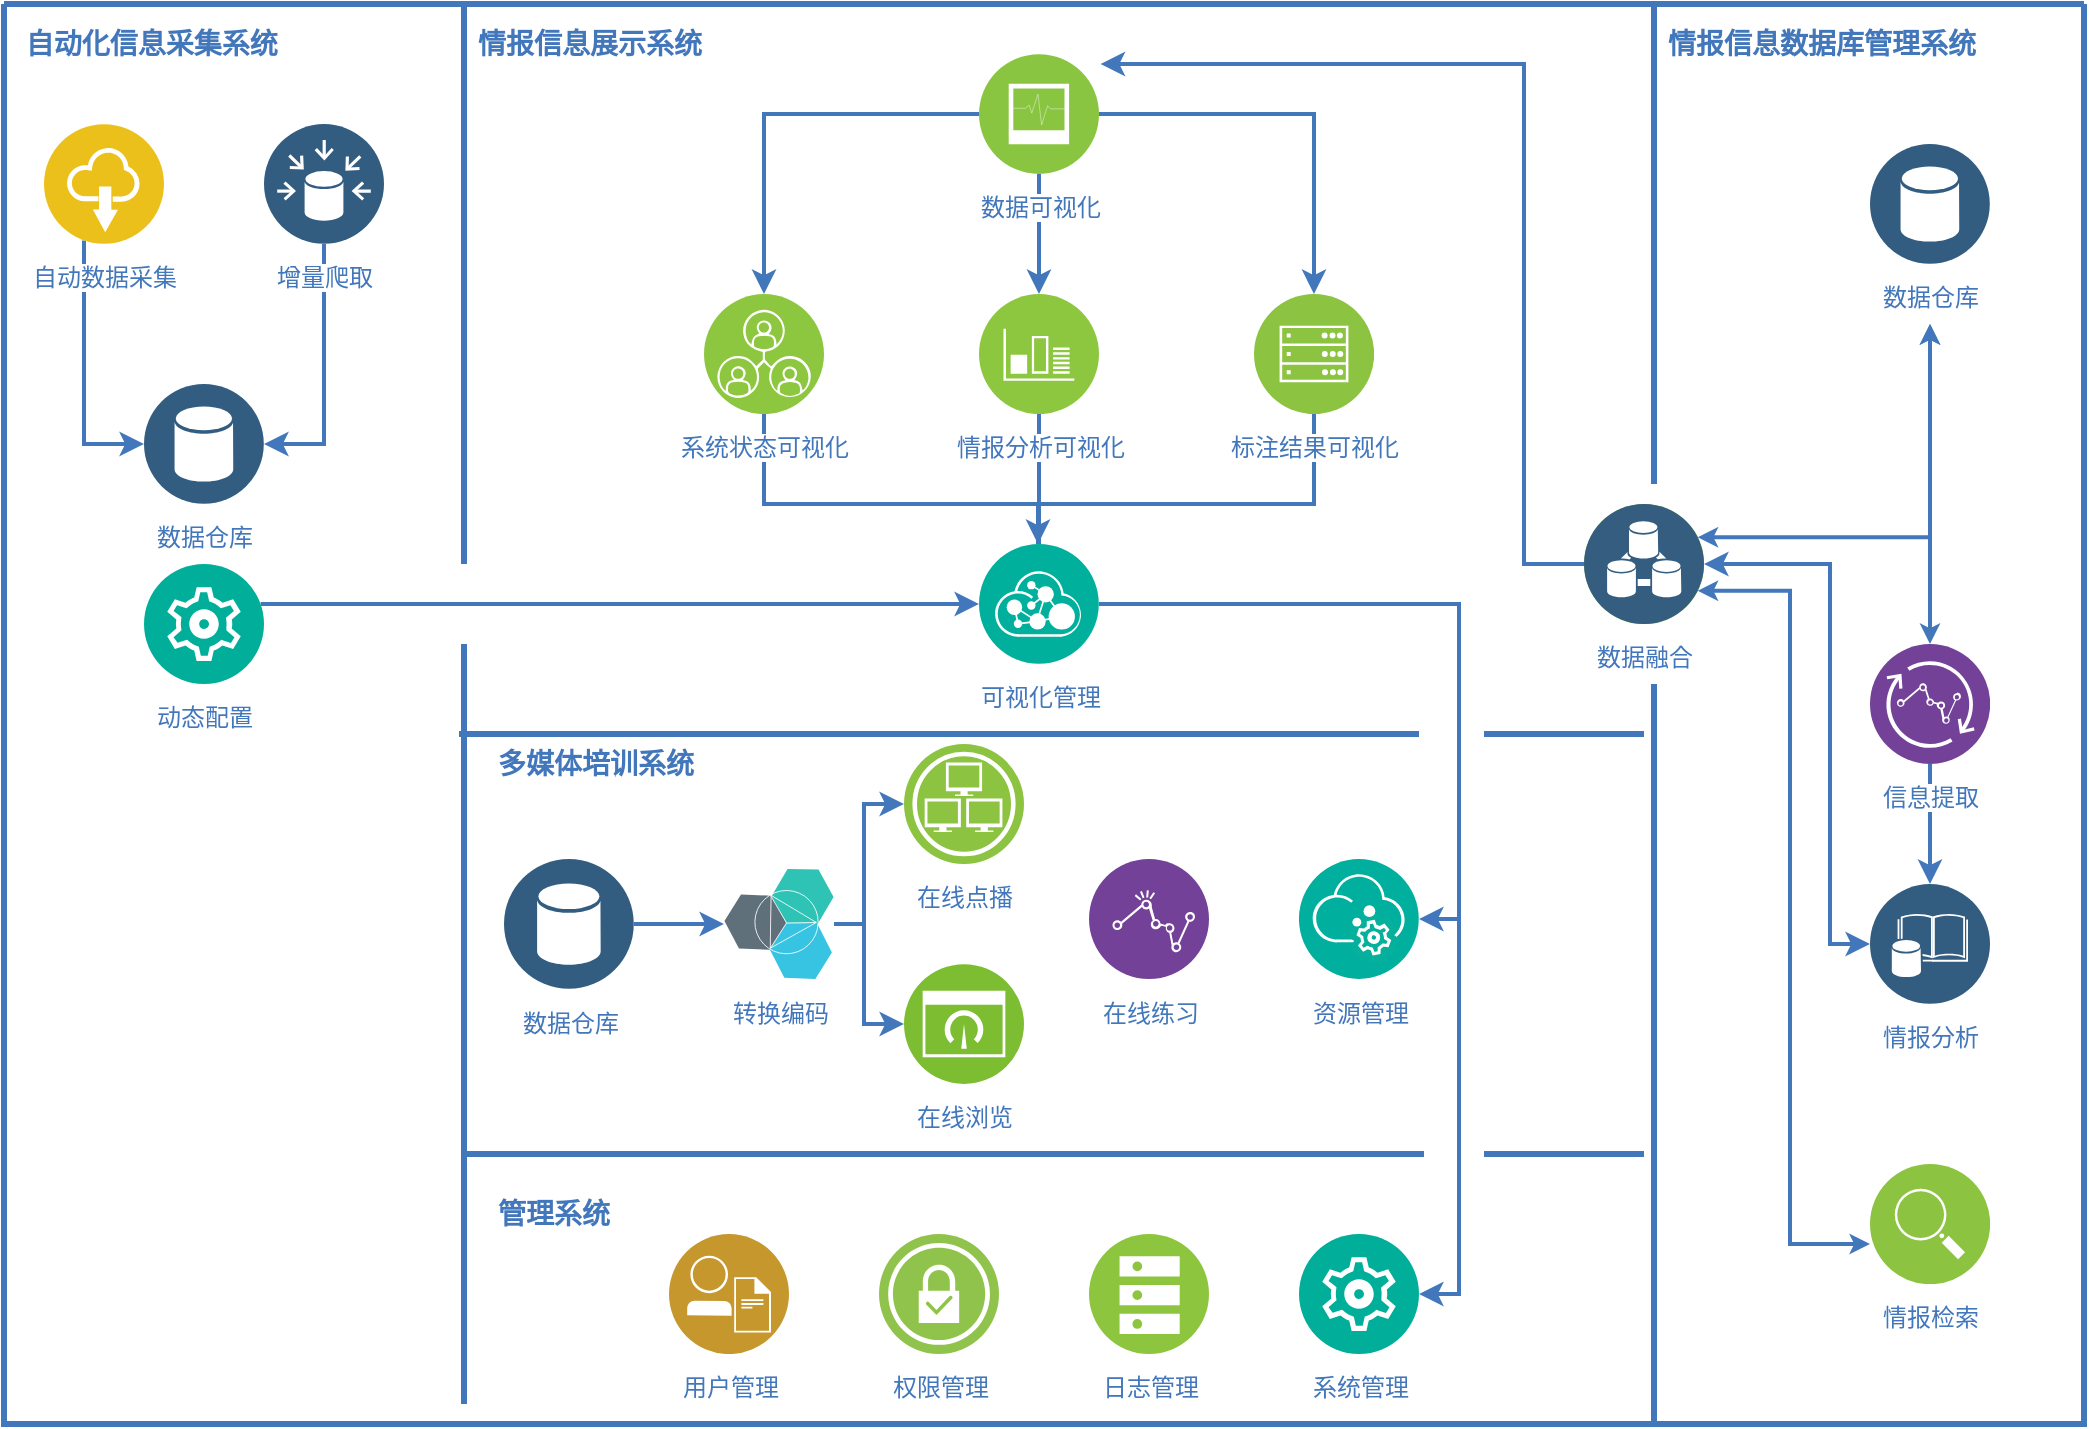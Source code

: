 <mxfile version="15.7.3" type="github">
  <diagram id="2f404044-711c-603c-8f00-f6bb4c023d3c" name="Page-1">
    <mxGraphModel dx="2652" dy="2424" grid="1" gridSize="10" guides="1" tooltips="1" connect="1" arrows="1" fold="1" page="1" pageScale="1" pageWidth="1169" pageHeight="827" background="none" math="0" shadow="0">
      <root>
        <mxCell id="0" />
        <mxCell id="1" parent="0" />
        <mxCell id="21" value="=" style="swimlane;shadow=0;strokeColor=#4277BB;fillColor=#ffffff;fontColor=none;align=right;startSize=0;collapsible=0;noLabel=1;strokeWidth=3;" parent="1" vertex="1">
          <mxGeometry y="-860" width="1040" height="710" as="geometry" />
        </mxCell>
        <mxCell id="33" style="edgeStyle=orthogonalEdgeStyle;rounded=0;html=1;labelBackgroundColor=#ffffff;jettySize=auto;orthogonalLoop=1;strokeColor=#4277BB;fontColor=#000000;startArrow=classic;strokeWidth=2;endSize=4;startSize=4;" parent="21" edge="1">
          <mxGeometry relative="1" as="geometry">
            <mxPoint x="963" y="160" as="sourcePoint" />
            <mxPoint x="963" y="320" as="targetPoint" />
          </mxGeometry>
        </mxCell>
        <mxCell id="34" style="edgeStyle=orthogonalEdgeStyle;rounded=0;html=1;entryX=1;entryY=0.25;labelBackgroundColor=#ffffff;jettySize=auto;orthogonalLoop=1;strokeColor=#4277BB;fontColor=#000000;startArrow=classic;strokeWidth=2;endSize=4;startSize=4;" parent="21" target="13" edge="1">
          <mxGeometry relative="1" as="geometry">
            <mxPoint x="859.706" y="266.824" as="targetPoint" />
            <Array as="points">
              <mxPoint x="963" y="267" />
            </Array>
            <mxPoint x="963" y="160" as="sourcePoint" />
          </mxGeometry>
        </mxCell>
        <mxCell id="35" style="edgeStyle=orthogonalEdgeStyle;rounded=0;html=1;entryX=1;entryY=0.5;labelBackgroundColor=#ffffff;jettySize=auto;orthogonalLoop=1;strokeColor=#4277BB;fontColor=#000000;strokeWidth=2;startArrow=classic;startFill=1;" parent="21" source="16" target="13" edge="1">
          <mxGeometry relative="1" as="geometry">
            <mxPoint x="863.235" y="279.765" as="targetPoint" />
            <Array as="points">
              <mxPoint x="913" y="470" />
              <mxPoint x="913" y="280" />
            </Array>
          </mxGeometry>
        </mxCell>
        <mxCell id="36" style="edgeStyle=orthogonalEdgeStyle;rounded=0;html=1;entryX=1;entryY=0.75;labelBackgroundColor=#ffffff;jettySize=auto;orthogonalLoop=1;strokeColor=#4277BB;fontColor=#000000;strokeWidth=2;endSize=4;startSize=4;startArrow=classic;startFill=1;" parent="21" target="13" edge="1">
          <mxGeometry relative="1" as="geometry">
            <mxPoint x="859.706" y="292.706" as="targetPoint" />
            <Array as="points">
              <mxPoint x="893" y="620" />
              <mxPoint x="893" y="293" />
            </Array>
            <mxPoint x="933" y="620" as="sourcePoint" />
          </mxGeometry>
        </mxCell>
        <mxCell id="bnxL9E-WsQVXFqcWTY_E-65" value="" style="edgeStyle=orthogonalEdgeStyle;rounded=0;orthogonalLoop=1;jettySize=auto;html=1;strokeColor=#4277BB;strokeWidth=2;" edge="1" parent="21" source="3" target="bnxL9E-WsQVXFqcWTY_E-72">
          <mxGeometry relative="1" as="geometry">
            <Array as="points">
              <mxPoint x="40" y="220" />
            </Array>
          </mxGeometry>
        </mxCell>
        <mxCell id="3" value="自动数据采集" style="aspect=fixed;perimeter=ellipsePerimeter;html=1;align=center;shadow=0;dashed=0;image;image=img/lib/ibm/applications/saas_applications.svg;strokeColor=#FF0000;fillColor=#FFFF66;gradientColor=none;fontColor=#4277BB;labelBackgroundColor=#ffffff;spacingTop=3;" parent="21" vertex="1">
          <mxGeometry x="20" y="60" width="60" height="60" as="geometry" />
        </mxCell>
        <mxCell id="bnxL9E-WsQVXFqcWTY_E-84" value="" style="edgeStyle=orthogonalEdgeStyle;rounded=0;orthogonalLoop=1;jettySize=auto;html=1;strokeWidth=2;strokeColor=#4277BB;" edge="1" parent="21" source="4" target="bnxL9E-WsQVXFqcWTY_E-72">
          <mxGeometry relative="1" as="geometry">
            <Array as="points">
              <mxPoint x="160" y="220" />
            </Array>
          </mxGeometry>
        </mxCell>
        <mxCell id="4" value="增量爬取" style="aspect=fixed;perimeter=ellipsePerimeter;html=1;align=center;shadow=0;dashed=0;image;image=img/lib/ibm/data/data_sources.svg;strokeColor=#FF0000;fillColor=#FFFF66;gradientColor=none;fontColor=#4277BB;labelBackgroundColor=#ffffff;spacingTop=3;" parent="21" vertex="1">
          <mxGeometry x="130" y="60" width="60" height="60" as="geometry" />
        </mxCell>
        <mxCell id="bnxL9E-WsQVXFqcWTY_E-197" style="edgeStyle=orthogonalEdgeStyle;rounded=0;orthogonalLoop=1;jettySize=auto;html=1;entryX=1;entryY=0.5;entryDx=0;entryDy=0;startArrow=none;startFill=0;strokeColor=#4277BB;strokeWidth=2;" edge="1" parent="21" source="6" target="bnxL9E-WsQVXFqcWTY_E-178">
          <mxGeometry relative="1" as="geometry" />
        </mxCell>
        <mxCell id="bnxL9E-WsQVXFqcWTY_E-198" style="edgeStyle=orthogonalEdgeStyle;rounded=0;orthogonalLoop=1;jettySize=auto;html=1;entryX=1;entryY=0.5;entryDx=0;entryDy=0;startArrow=none;startFill=0;strokeColor=#4277BB;strokeWidth=2;" edge="1" parent="21" source="6" target="bnxL9E-WsQVXFqcWTY_E-143">
          <mxGeometry relative="1" as="geometry" />
        </mxCell>
        <mxCell id="6" value="可视化管理" style="aspect=fixed;perimeter=ellipsePerimeter;html=1;align=center;shadow=0;dashed=0;image;image=img/lib/ibm/management/api_management.svg;strokeColor=#FF0000;fillColor=#FFFF66;gradientColor=none;fontColor=#4277BB;labelBackgroundColor=#ffffff;spacingTop=3;" parent="21" vertex="1">
          <mxGeometry x="487.5" y="270" width="60" height="60" as="geometry" />
        </mxCell>
        <mxCell id="bnxL9E-WsQVXFqcWTY_E-161" value="" style="edgeStyle=orthogonalEdgeStyle;rounded=0;orthogonalLoop=1;jettySize=auto;html=1;strokeColor=#4277BB;strokeWidth=2;" edge="1" parent="21" source="9" target="bnxL9E-WsQVXFqcWTY_E-158">
          <mxGeometry relative="1" as="geometry" />
        </mxCell>
        <mxCell id="9" value="数据仓库" style="aspect=fixed;perimeter=ellipsePerimeter;html=1;align=center;shadow=0;dashed=0;image;image=img/lib/ibm/data/data_services.svg;strokeColor=#FF0000;fillColor=#FFFF66;gradientColor=none;fontColor=#4277BB;labelBackgroundColor=#ffffff;spacingTop=3;" parent="21" vertex="1">
          <mxGeometry x="250" y="427.5" width="65" height="65" as="geometry" />
        </mxCell>
        <mxCell id="10" value="在线练习" style="aspect=fixed;perimeter=ellipsePerimeter;html=1;align=center;shadow=0;dashed=0;image;image=img/lib/ibm/analytics/analytics.svg;strokeColor=#FF0000;fillColor=#FFFF66;gradientColor=none;fontColor=#4277BB;labelBackgroundColor=#ffffff;spacingTop=3;" parent="21" vertex="1">
          <mxGeometry x="542.5" y="427.5" width="60" height="60" as="geometry" />
        </mxCell>
        <mxCell id="bnxL9E-WsQVXFqcWTY_E-159" style="edgeStyle=orthogonalEdgeStyle;rounded=0;orthogonalLoop=1;jettySize=auto;html=1;strokeColor=#4277BB;strokeWidth=2;" edge="1" parent="21" source="11" target="16">
          <mxGeometry relative="1" as="geometry" />
        </mxCell>
        <mxCell id="11" value="信息提取" style="aspect=fixed;perimeter=ellipsePerimeter;html=1;align=center;shadow=0;dashed=0;image;image=img/lib/ibm/analytics/streaming_computing.svg;strokeColor=#FF0000;fillColor=#FFFF66;gradientColor=none;fontColor=#4277BB;labelBackgroundColor=#ffffff;spacingTop=3;" parent="21" vertex="1">
          <mxGeometry x="933" y="320" width="60" height="60" as="geometry" />
        </mxCell>
        <mxCell id="13" value="数据融合" style="aspect=fixed;perimeter=ellipsePerimeter;html=1;align=center;shadow=0;dashed=0;image;image=img/lib/ibm/infrastructure/transformation_connectivity.svg;strokeColor=#FF0000;fillColor=#FFFF66;gradientColor=none;fontColor=#4277BB;labelBackgroundColor=#ffffff;spacingTop=3;" parent="21" vertex="1">
          <mxGeometry x="790" y="250" width="60" height="60" as="geometry" />
        </mxCell>
        <mxCell id="16" value="情报分析" style="aspect=fixed;perimeter=ellipsePerimeter;html=1;align=center;shadow=0;dashed=0;image;image=img/lib/ibm/data/enterprise_data.svg;strokeColor=#FF0000;fillColor=#FFFF66;gradientColor=none;fontColor=#4277BB;labelBackgroundColor=#ffffff;spacingTop=3;" parent="21" vertex="1">
          <mxGeometry x="933" y="440" width="60" height="60" as="geometry" />
        </mxCell>
        <mxCell id="22" value="&amp;nbsp;自动化信息采集系统" style="text;html=1;align=left;verticalAlign=middle;fontColor=#4277BB;shadow=0;dashed=0;strokeColor=none;fillColor=none;labelBackgroundColor=none;fontStyle=1;fontSize=14;spacingLeft=5;" parent="21" vertex="1">
          <mxGeometry y="10" width="150" height="20" as="geometry" />
        </mxCell>
        <mxCell id="43" value="" style="line;strokeWidth=3;direction=south;html=1;shadow=0;labelBackgroundColor=none;fillColor=none;gradientColor=none;fontSize=12;fontColor=#4277BB;align=right;strokeColor=#4277BB;" parent="21" vertex="1">
          <mxGeometry x="225" width="10" height="280" as="geometry" />
        </mxCell>
        <mxCell id="44" value="" style="line;strokeWidth=3;direction=south;html=1;shadow=0;labelBackgroundColor=none;fillColor=none;gradientColor=none;fontSize=12;fontColor=#4277BB;align=right;strokeColor=#4277BB;" parent="21" vertex="1">
          <mxGeometry x="225" y="320" width="10" height="380" as="geometry" />
        </mxCell>
        <mxCell id="46" value="" style="line;strokeWidth=3;direction=south;html=1;shadow=0;labelBackgroundColor=none;fillColor=none;gradientColor=none;fontSize=12;fontColor=#4277BB;align=right;strokeColor=#4277BB;" parent="21" vertex="1">
          <mxGeometry x="820" y="340" width="10" height="370" as="geometry" />
        </mxCell>
        <mxCell id="47" value="" style="line;strokeWidth=3;direction=south;html=1;shadow=0;labelBackgroundColor=none;fillColor=none;gradientColor=none;fontSize=12;fontColor=#4277BB;align=right;strokeColor=#4277BB;" parent="21" vertex="1">
          <mxGeometry x="820" width="10" height="240" as="geometry" />
        </mxCell>
        <mxCell id="48" value="情报信息展示系统" style="text;html=1;align=left;verticalAlign=middle;fontColor=#4277BB;shadow=0;dashed=0;strokeColor=none;fillColor=none;labelBackgroundColor=none;fontStyle=1;fontSize=14;spacingLeft=5;" parent="21" vertex="1">
          <mxGeometry x="230" y="10" width="150" height="20" as="geometry" />
        </mxCell>
        <mxCell id="49" value="情报信息数据库管理系统" style="text;html=1;align=left;verticalAlign=middle;fontColor=#4277BB;shadow=0;dashed=0;strokeColor=none;fillColor=none;labelBackgroundColor=none;fontStyle=1;fontSize=14;spacingLeft=5;" parent="21" vertex="1">
          <mxGeometry x="825" y="10" width="185" height="20" as="geometry" />
        </mxCell>
        <mxCell id="bnxL9E-WsQVXFqcWTY_E-205" value="" style="edgeStyle=orthogonalEdgeStyle;rounded=0;orthogonalLoop=1;jettySize=auto;html=1;startArrow=none;startFill=0;endArrow=classic;endFill=1;strokeColor=#4277BB;strokeWidth=2;entryX=0;entryY=0.5;entryDx=0;entryDy=0;" edge="1" parent="21" source="bnxL9E-WsQVXFqcWTY_E-68" target="6">
          <mxGeometry relative="1" as="geometry">
            <Array as="points">
              <mxPoint x="200" y="300" />
              <mxPoint x="200" y="300" />
            </Array>
          </mxGeometry>
        </mxCell>
        <mxCell id="bnxL9E-WsQVXFqcWTY_E-68" value="动态配置" style="aspect=fixed;perimeter=ellipsePerimeter;html=1;align=center;shadow=0;dashed=0;fontColor=#4277BB;labelBackgroundColor=#ffffff;fontSize=12;spacingTop=3;image;image=img/lib/ibm/management/cluster_management.svg;" vertex="1" parent="21">
          <mxGeometry x="70" y="280" width="60" height="60" as="geometry" />
        </mxCell>
        <mxCell id="bnxL9E-WsQVXFqcWTY_E-70" value="在线浏览" style="aspect=fixed;perimeter=ellipsePerimeter;html=1;align=center;shadow=0;dashed=0;fontColor=#4277BB;labelBackgroundColor=#ffffff;fontSize=12;spacingTop=3;image;image=img/lib/ibm/infrastructure/dashboard.svg;" vertex="1" parent="21">
          <mxGeometry x="450" y="480" width="60" height="60" as="geometry" />
        </mxCell>
        <mxCell id="bnxL9E-WsQVXFqcWTY_E-71" value="在线点播" style="aspect=fixed;perimeter=ellipsePerimeter;html=1;align=center;shadow=0;dashed=0;fontColor=#4277BB;labelBackgroundColor=#ffffff;fontSize=12;spacingTop=3;image;image=img/lib/ibm/infrastructure/infrastructure_services.svg;" vertex="1" parent="21">
          <mxGeometry x="450" y="370" width="60" height="60" as="geometry" />
        </mxCell>
        <mxCell id="bnxL9E-WsQVXFqcWTY_E-72" value="数据仓库" style="aspect=fixed;perimeter=ellipsePerimeter;html=1;align=center;shadow=0;dashed=0;image;image=img/lib/ibm/data/data_services.svg;strokeColor=#FF0000;fillColor=#FFFF66;gradientColor=none;fontColor=#4277BB;labelBackgroundColor=#ffffff;spacingTop=3;" vertex="1" parent="21">
          <mxGeometry x="70" y="190" width="60" height="60" as="geometry" />
        </mxCell>
        <mxCell id="bnxL9E-WsQVXFqcWTY_E-74" value="数据仓库" style="aspect=fixed;perimeter=ellipsePerimeter;html=1;align=center;shadow=0;dashed=0;image;image=img/lib/ibm/data/data_services.svg;strokeColor=#FF0000;fillColor=#FFFF66;gradientColor=none;fontColor=#4277BB;labelBackgroundColor=#ffffff;spacingTop=3;" vertex="1" parent="21">
          <mxGeometry x="933" y="70" width="60" height="60" as="geometry" />
        </mxCell>
        <mxCell id="bnxL9E-WsQVXFqcWTY_E-202" value="" style="edgeStyle=orthogonalEdgeStyle;rounded=0;orthogonalLoop=1;jettySize=auto;html=1;startArrow=none;startFill=0;endArrow=none;endFill=0;strokeColor=#4277BB;strokeWidth=2;" edge="1" parent="21" source="bnxL9E-WsQVXFqcWTY_E-80" target="6">
          <mxGeometry relative="1" as="geometry" />
        </mxCell>
        <mxCell id="bnxL9E-WsQVXFqcWTY_E-80" value="情报分析可视化" style="aspect=fixed;perimeter=ellipsePerimeter;html=1;align=center;shadow=0;dashed=0;fontColor=#4277BB;labelBackgroundColor=#ffffff;fontSize=12;spacingTop=3;image;image=img/lib/ibm/infrastructure/monitoring_logging.svg;" vertex="1" parent="21">
          <mxGeometry x="487.5" y="145" width="60" height="60" as="geometry" />
        </mxCell>
        <mxCell id="bnxL9E-WsQVXFqcWTY_E-201" style="edgeStyle=orthogonalEdgeStyle;rounded=0;orthogonalLoop=1;jettySize=auto;html=1;startArrow=none;startFill=0;endArrow=classic;endFill=1;strokeColor=#4277BB;strokeWidth=2;" edge="1" parent="21" source="bnxL9E-WsQVXFqcWTY_E-81" target="6">
          <mxGeometry relative="1" as="geometry">
            <Array as="points">
              <mxPoint x="380" y="250" />
              <mxPoint x="517" y="250" />
            </Array>
          </mxGeometry>
        </mxCell>
        <mxCell id="bnxL9E-WsQVXFqcWTY_E-81" value="系统状态可视化" style="aspect=fixed;perimeter=ellipsePerimeter;html=1;align=center;shadow=0;dashed=0;fontColor=#4277BB;labelBackgroundColor=#ffffff;fontSize=12;spacingTop=3;image;image=img/lib/ibm/infrastructure/peer_services.svg;sketch=0;" vertex="1" parent="21">
          <mxGeometry x="350" y="145" width="60" height="60" as="geometry" />
        </mxCell>
        <mxCell id="bnxL9E-WsQVXFqcWTY_E-143" value="系统管理" style="aspect=fixed;perimeter=ellipsePerimeter;html=1;align=center;shadow=0;dashed=0;fontColor=#4277BB;labelBackgroundColor=#ffffff;fontSize=12;spacingTop=3;image;image=img/lib/ibm/management/cluster_management.svg;" vertex="1" parent="21">
          <mxGeometry x="647.5" y="615" width="60" height="60" as="geometry" />
        </mxCell>
        <mxCell id="bnxL9E-WsQVXFqcWTY_E-150" value="用户管理" style="aspect=fixed;perimeter=ellipsePerimeter;html=1;align=center;shadow=0;dashed=0;fontColor=#4277BB;labelBackgroundColor=#ffffff;fontSize=12;spacingTop=3;image;image=img/lib/ibm/users/integrated_digital_experiences.svg;" vertex="1" parent="21">
          <mxGeometry x="332.5" y="615" width="60" height="60" as="geometry" />
        </mxCell>
        <mxCell id="bnxL9E-WsQVXFqcWTY_E-151" value="权限管理" style="aspect=fixed;perimeter=ellipsePerimeter;html=1;align=center;shadow=0;dashed=0;fontColor=#4277BB;labelBackgroundColor=#ffffff;fontSize=12;spacingTop=3;image;image=img/lib/ibm/vpc/VPNGateway.svg;" vertex="1" parent="21">
          <mxGeometry x="437.5" y="615" width="60" height="60" as="geometry" />
        </mxCell>
        <mxCell id="bnxL9E-WsQVXFqcWTY_E-152" value="日志管理" style="aspect=fixed;perimeter=ellipsePerimeter;html=1;align=center;shadow=0;dashed=0;fontColor=#4277BB;labelBackgroundColor=#ffffff;fontSize=12;spacingTop=3;image;image=img/lib/ibm/vpc/BareMetalServer.svg;" vertex="1" parent="21">
          <mxGeometry x="542.5" y="615" width="60" height="60" as="geometry" />
        </mxCell>
        <mxCell id="bnxL9E-WsQVXFqcWTY_E-153" value="多媒体培训系统" style="text;html=1;align=left;verticalAlign=middle;fontColor=#4277BB;shadow=0;dashed=0;strokeColor=none;fillColor=none;labelBackgroundColor=none;fontStyle=1;fontSize=14;spacingLeft=5;" vertex="1" parent="21">
          <mxGeometry x="240" y="370" width="150" height="20" as="geometry" />
        </mxCell>
        <mxCell id="bnxL9E-WsQVXFqcWTY_E-154" value="管理系统" style="text;html=1;align=left;verticalAlign=middle;fontColor=#4277BB;shadow=0;dashed=0;strokeColor=none;fillColor=none;labelBackgroundColor=none;fontStyle=1;fontSize=14;spacingLeft=5;" vertex="1" parent="21">
          <mxGeometry x="240" y="595" width="150" height="20" as="geometry" />
        </mxCell>
        <mxCell id="bnxL9E-WsQVXFqcWTY_E-162" value="" style="edgeStyle=orthogonalEdgeStyle;rounded=0;orthogonalLoop=1;jettySize=auto;html=1;strokeColor=#4277BB;strokeWidth=2;" edge="1" parent="21" source="bnxL9E-WsQVXFqcWTY_E-158" target="bnxL9E-WsQVXFqcWTY_E-71">
          <mxGeometry relative="1" as="geometry">
            <Array as="points">
              <mxPoint x="430" y="460" />
              <mxPoint x="430" y="400" />
            </Array>
          </mxGeometry>
        </mxCell>
        <mxCell id="bnxL9E-WsQVXFqcWTY_E-163" value="" style="edgeStyle=orthogonalEdgeStyle;rounded=0;orthogonalLoop=1;jettySize=auto;html=1;strokeColor=#4277BB;strokeWidth=2;" edge="1" parent="21" source="bnxL9E-WsQVXFqcWTY_E-158" target="bnxL9E-WsQVXFqcWTY_E-70">
          <mxGeometry relative="1" as="geometry">
            <Array as="points">
              <mxPoint x="430" y="460" />
              <mxPoint x="430" y="510" />
            </Array>
          </mxGeometry>
        </mxCell>
        <mxCell id="bnxL9E-WsQVXFqcWTY_E-158" value="转换编码" style="aspect=fixed;perimeter=ellipsePerimeter;html=1;align=center;shadow=0;dashed=0;fontColor=#4277BB;labelBackgroundColor=#ffffff;fontSize=12;spacingTop=3;image;image=img/lib/ibm/miscellaneous/bluemix.svg;strokeColor=#3333FF;strokeWidth=3;" vertex="1" parent="21">
          <mxGeometry x="360" y="432.5" width="55" height="55" as="geometry" />
        </mxCell>
        <mxCell id="bnxL9E-WsQVXFqcWTY_E-160" value="" style="aspect=fixed;perimeter=ellipsePerimeter;html=1;align=center;shadow=0;dashed=0;fontColor=#4277BB;labelBackgroundColor=#ffffff;fontSize=12;spacingTop=3;image;image=img/lib/ibm/data/device_registry.svg;strokeColor=#3333FF;strokeWidth=3;" vertex="1" parent="21">
          <mxGeometry x="790" y="250" width="60" height="60" as="geometry" />
        </mxCell>
        <mxCell id="bnxL9E-WsQVXFqcWTY_E-173" value="情报检索" style="aspect=fixed;perimeter=ellipsePerimeter;html=1;align=center;shadow=0;dashed=0;fontColor=#4277BB;labelBackgroundColor=#ffffff;fontSize=12;spacingTop=3;image;image=img/lib/ibm/infrastructure/service_discovery_configuration.svg;sketch=0;strokeColor=#3333FF;strokeWidth=3;" vertex="1" parent="21">
          <mxGeometry x="933" y="580" width="60" height="60" as="geometry" />
        </mxCell>
        <mxCell id="bnxL9E-WsQVXFqcWTY_E-178" value="资源管理" style="aspect=fixed;perimeter=ellipsePerimeter;html=1;align=center;shadow=0;dashed=0;fontColor=#4277BB;labelBackgroundColor=#ffffff;fontSize=12;spacingTop=3;image;image=img/lib/ibm/management/data_services.svg;sketch=0;strokeColor=#3333FF;strokeWidth=3;" vertex="1" parent="21">
          <mxGeometry x="647.5" y="427.5" width="60" height="60" as="geometry" />
        </mxCell>
        <mxCell id="bnxL9E-WsQVXFqcWTY_E-204" style="edgeStyle=orthogonalEdgeStyle;rounded=0;orthogonalLoop=1;jettySize=auto;html=1;startArrow=none;startFill=0;endArrow=none;endFill=0;strokeColor=#4277BB;strokeWidth=2;" edge="1" parent="21" source="bnxL9E-WsQVXFqcWTY_E-180" target="6">
          <mxGeometry relative="1" as="geometry">
            <Array as="points">
              <mxPoint x="655" y="250" />
              <mxPoint x="517" y="250" />
            </Array>
          </mxGeometry>
        </mxCell>
        <mxCell id="bnxL9E-WsQVXFqcWTY_E-180" value="标注结果可视化" style="aspect=fixed;perimeter=ellipsePerimeter;html=1;align=center;shadow=0;dashed=0;fontColor=#4277BB;labelBackgroundColor=#ffffff;fontSize=12;spacingTop=3;image;image=img/lib/ibm/infrastructure/mobile_backend.svg;sketch=0;strokeColor=#3333FF;strokeWidth=3;" vertex="1" parent="21">
          <mxGeometry x="625" y="145" width="60" height="60" as="geometry" />
        </mxCell>
        <mxCell id="bnxL9E-WsQVXFqcWTY_E-187" value="" style="edgeStyle=orthogonalEdgeStyle;rounded=0;orthogonalLoop=1;jettySize=auto;html=1;startArrow=none;startFill=0;strokeColor=#4277BB;strokeWidth=2;entryX=0.5;entryY=0;entryDx=0;entryDy=0;" edge="1" parent="21" source="bnxL9E-WsQVXFqcWTY_E-185" target="bnxL9E-WsQVXFqcWTY_E-81">
          <mxGeometry relative="1" as="geometry" />
        </mxCell>
        <mxCell id="bnxL9E-WsQVXFqcWTY_E-189" value="" style="edgeStyle=orthogonalEdgeStyle;rounded=0;orthogonalLoop=1;jettySize=auto;html=1;startArrow=none;startFill=0;strokeColor=#4277BB;strokeWidth=2;entryX=0.5;entryY=0;entryDx=0;entryDy=0;" edge="1" parent="21" source="bnxL9E-WsQVXFqcWTY_E-185" target="bnxL9E-WsQVXFqcWTY_E-180">
          <mxGeometry relative="1" as="geometry">
            <mxPoint x="660.0" y="90" as="targetPoint" />
          </mxGeometry>
        </mxCell>
        <mxCell id="bnxL9E-WsQVXFqcWTY_E-190" value="" style="edgeStyle=orthogonalEdgeStyle;rounded=0;orthogonalLoop=1;jettySize=auto;html=1;startArrow=none;startFill=0;strokeColor=#4277BB;strokeWidth=2;" edge="1" parent="21" source="bnxL9E-WsQVXFqcWTY_E-185" target="bnxL9E-WsQVXFqcWTY_E-80">
          <mxGeometry relative="1" as="geometry" />
        </mxCell>
        <mxCell id="bnxL9E-WsQVXFqcWTY_E-185" value="数据可视化" style="aspect=fixed;perimeter=ellipsePerimeter;html=1;align=center;shadow=0;dashed=0;fontColor=#4277BB;labelBackgroundColor=#ffffff;fontSize=12;spacingTop=3;image;image=img/lib/ibm/infrastructure/diagnostics.svg;sketch=0;strokeColor=#3333FF;strokeWidth=3;" vertex="1" parent="21">
          <mxGeometry x="487.5" y="25" width="60" height="60" as="geometry" />
        </mxCell>
        <mxCell id="bnxL9E-WsQVXFqcWTY_E-194" value="" style="edgeStyle=orthogonalEdgeStyle;rounded=0;orthogonalLoop=1;jettySize=auto;html=1;startArrow=none;startFill=0;strokeColor=#4277BB;strokeWidth=2;" edge="1" parent="21" source="bnxL9E-WsQVXFqcWTY_E-160">
          <mxGeometry relative="1" as="geometry">
            <mxPoint x="548.284" y="30" as="targetPoint" />
            <Array as="points">
              <mxPoint x="760" y="280" />
              <mxPoint x="760" y="30" />
            </Array>
          </mxGeometry>
        </mxCell>
        <mxCell id="bnxL9E-WsQVXFqcWTY_E-195" value="" style="line;strokeWidth=3;direction=west;html=1;shadow=0;labelBackgroundColor=none;fillColor=none;gradientColor=none;fontSize=12;fontColor=#4277BB;align=right;strokeColor=#4277BB;" vertex="1" parent="21">
          <mxGeometry x="227.5" y="360" width="480" height="10" as="geometry" />
        </mxCell>
        <mxCell id="bnxL9E-WsQVXFqcWTY_E-196" value="" style="line;strokeWidth=3;direction=west;html=1;shadow=0;labelBackgroundColor=none;fillColor=none;gradientColor=none;fontSize=12;fontColor=#4277BB;align=right;strokeColor=#4277BB;" vertex="1" parent="21">
          <mxGeometry x="230" y="570" width="480" height="10" as="geometry" />
        </mxCell>
        <mxCell id="bnxL9E-WsQVXFqcWTY_E-199" value="" style="line;strokeWidth=3;direction=west;html=1;shadow=0;labelBackgroundColor=none;fillColor=none;gradientColor=none;fontSize=12;fontColor=#4277BB;align=right;strokeColor=#4277BB;" vertex="1" parent="21">
          <mxGeometry x="740" y="360" width="80" height="10" as="geometry" />
        </mxCell>
        <mxCell id="bnxL9E-WsQVXFqcWTY_E-200" value="" style="line;strokeWidth=3;direction=west;html=1;shadow=0;labelBackgroundColor=none;fillColor=none;gradientColor=none;fontSize=12;fontColor=#4277BB;align=right;strokeColor=#4277BB;" vertex="1" parent="21">
          <mxGeometry x="740" y="570" width="80" height="10" as="geometry" />
        </mxCell>
      </root>
    </mxGraphModel>
  </diagram>
</mxfile>
